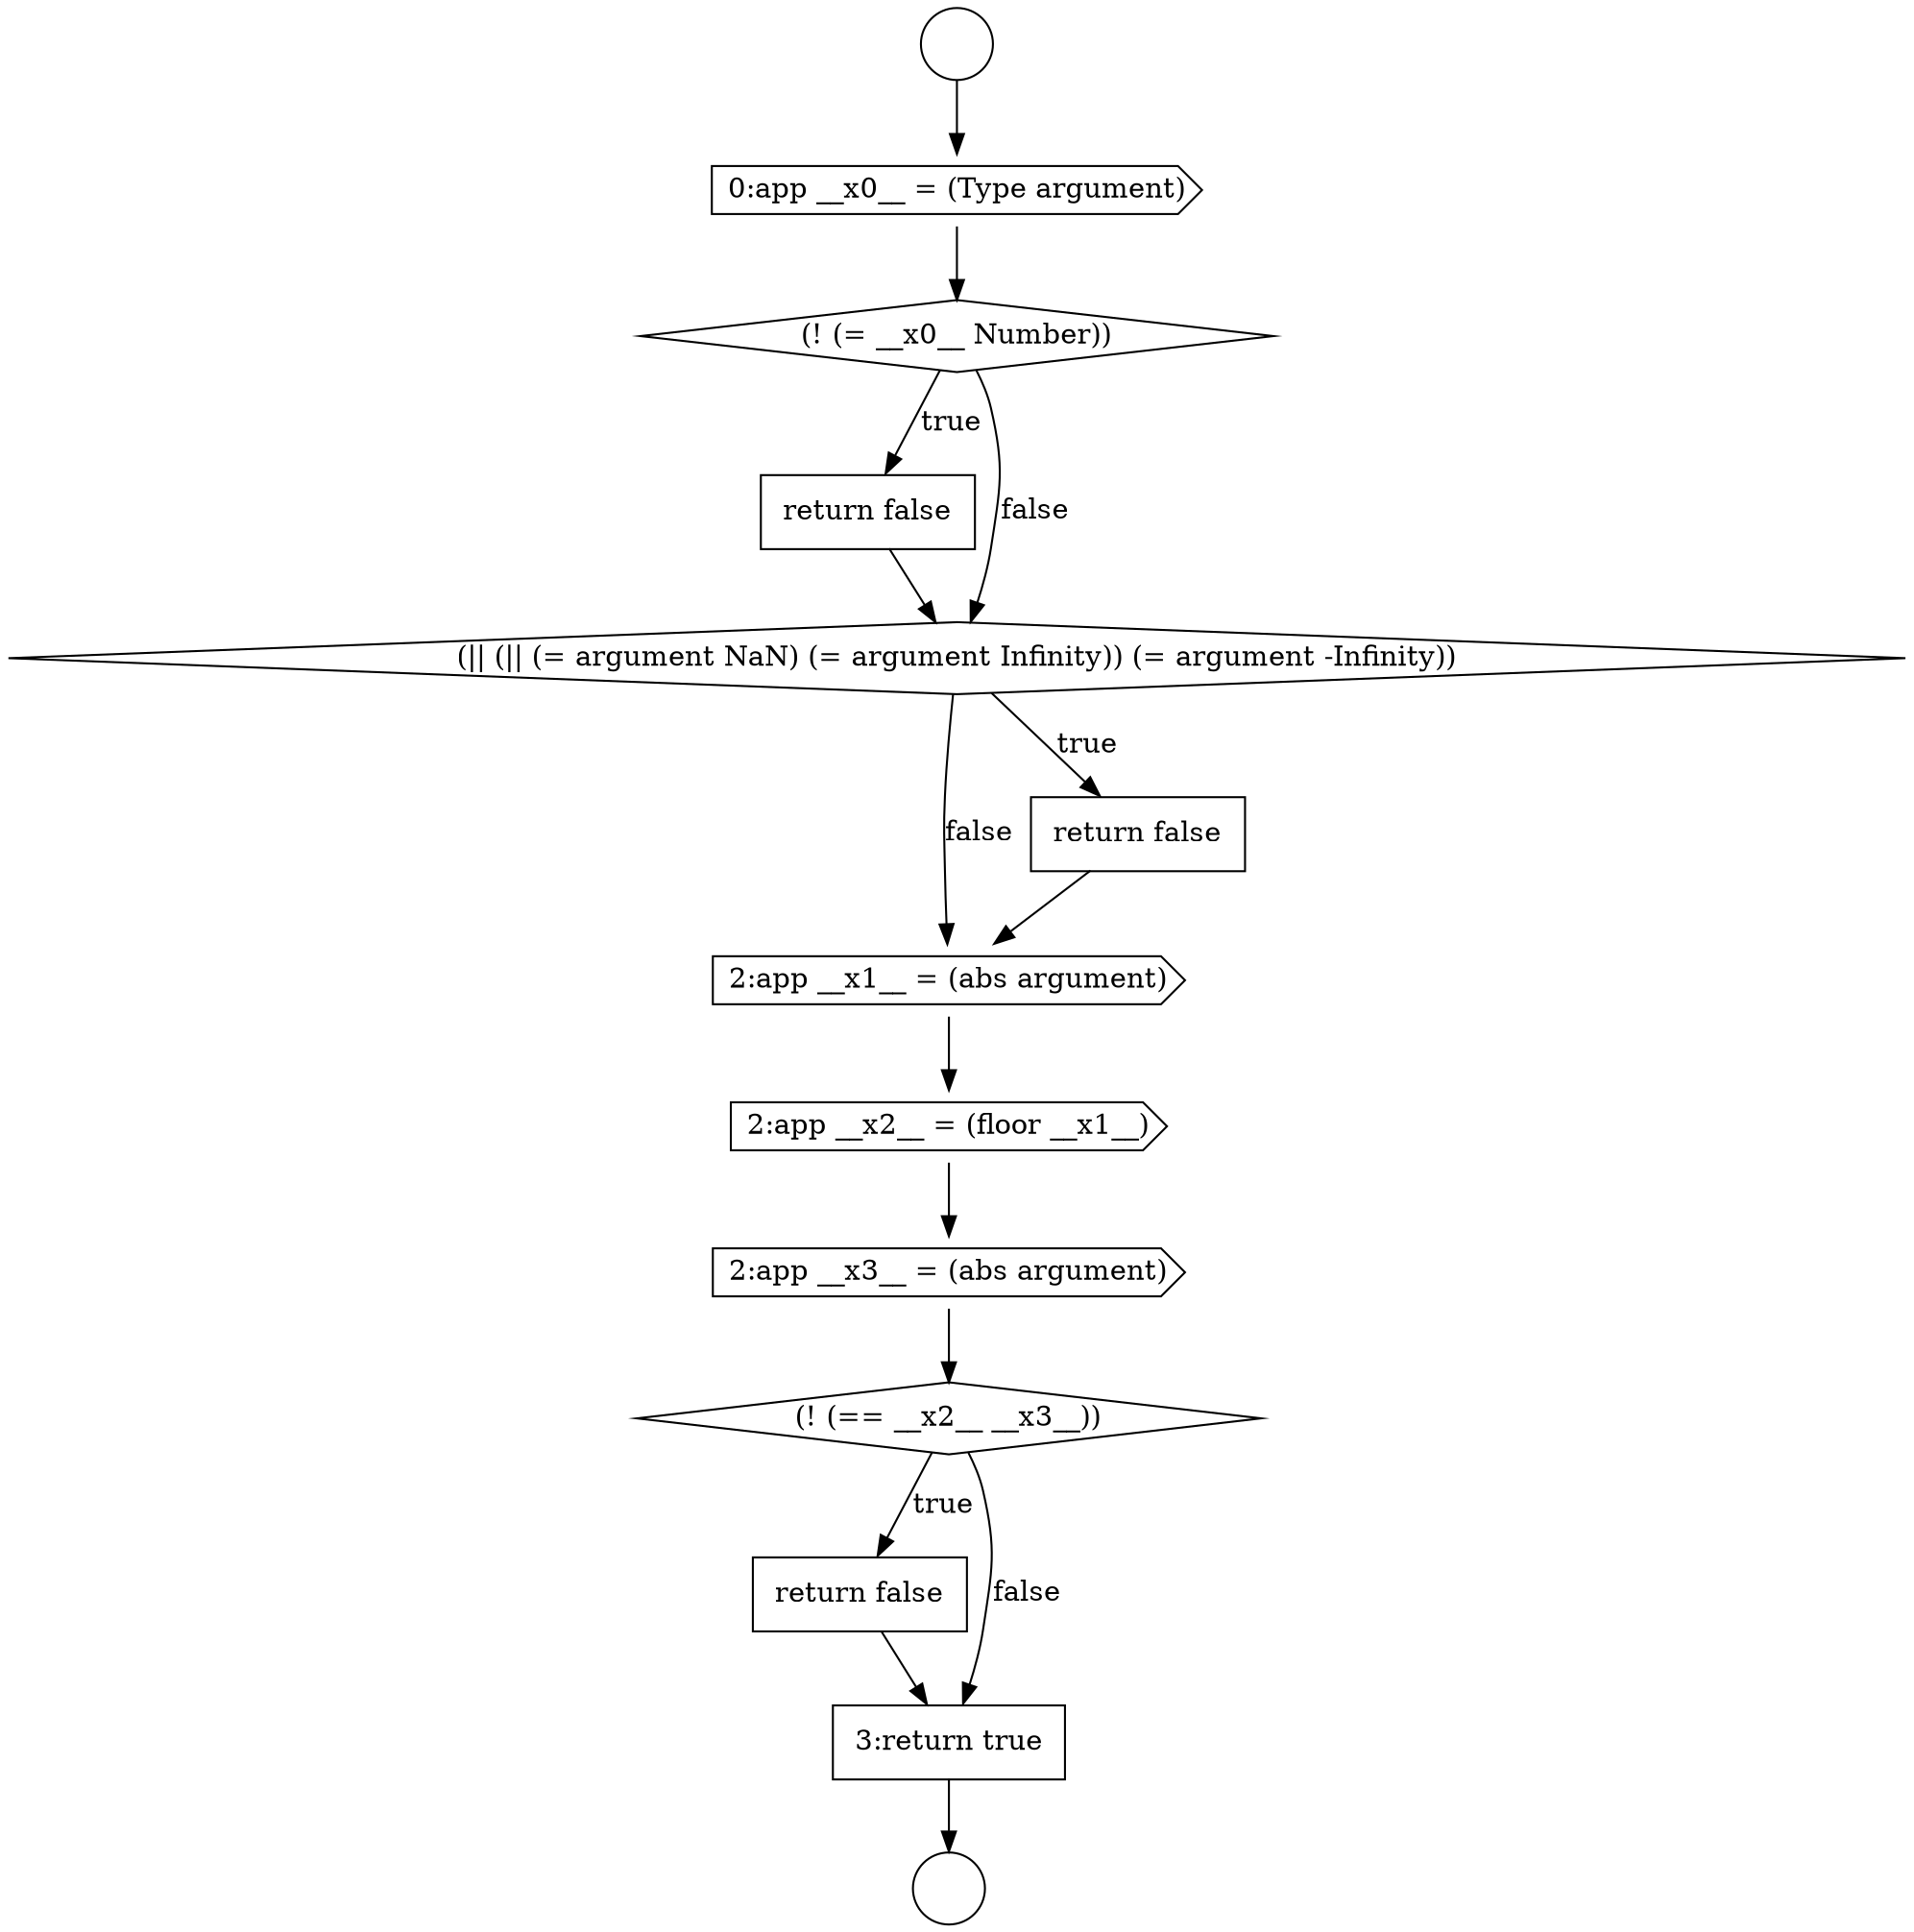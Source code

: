 digraph {
  node440 [shape=cds, label=<<font color="black">2:app __x2__ = (floor __x1__)</font>> color="black" fillcolor="white" style=filled]
  node436 [shape=none, margin=0, label=<<font color="black">
    <table border="0" cellborder="1" cellspacing="0" cellpadding="10">
      <tr><td align="left">return false</td></tr>
    </table>
  </font>> color="black" fillcolor="white" style=filled]
  node443 [shape=none, margin=0, label=<<font color="black">
    <table border="0" cellborder="1" cellspacing="0" cellpadding="10">
      <tr><td align="left">return false</td></tr>
    </table>
  </font>> color="black" fillcolor="white" style=filled]
  node439 [shape=cds, label=<<font color="black">2:app __x1__ = (abs argument)</font>> color="black" fillcolor="white" style=filled]
  node435 [shape=diamond, label=<<font color="black">(! (= __x0__ Number))</font>> color="black" fillcolor="white" style=filled]
  node444 [shape=none, margin=0, label=<<font color="black">
    <table border="0" cellborder="1" cellspacing="0" cellpadding="10">
      <tr><td align="left">3:return true</td></tr>
    </table>
  </font>> color="black" fillcolor="white" style=filled]
  node434 [shape=cds, label=<<font color="black">0:app __x0__ = (Type argument)</font>> color="black" fillcolor="white" style=filled]
  node438 [shape=none, margin=0, label=<<font color="black">
    <table border="0" cellborder="1" cellspacing="0" cellpadding="10">
      <tr><td align="left">return false</td></tr>
    </table>
  </font>> color="black" fillcolor="white" style=filled]
  node441 [shape=cds, label=<<font color="black">2:app __x3__ = (abs argument)</font>> color="black" fillcolor="white" style=filled]
  node433 [shape=circle label=" " color="black" fillcolor="white" style=filled]
  node432 [shape=circle label=" " color="black" fillcolor="white" style=filled]
  node437 [shape=diamond, label=<<font color="black">(|| (|| (= argument NaN) (= argument Infinity)) (= argument -Infinity))</font>> color="black" fillcolor="white" style=filled]
  node442 [shape=diamond, label=<<font color="black">(! (== __x2__ __x3__))</font>> color="black" fillcolor="white" style=filled]
  node440 -> node441 [ color="black"]
  node441 -> node442 [ color="black"]
  node432 -> node434 [ color="black"]
  node438 -> node439 [ color="black"]
  node443 -> node444 [ color="black"]
  node444 -> node433 [ color="black"]
  node439 -> node440 [ color="black"]
  node437 -> node438 [label=<<font color="black">true</font>> color="black"]
  node437 -> node439 [label=<<font color="black">false</font>> color="black"]
  node434 -> node435 [ color="black"]
  node442 -> node443 [label=<<font color="black">true</font>> color="black"]
  node442 -> node444 [label=<<font color="black">false</font>> color="black"]
  node436 -> node437 [ color="black"]
  node435 -> node436 [label=<<font color="black">true</font>> color="black"]
  node435 -> node437 [label=<<font color="black">false</font>> color="black"]
}
